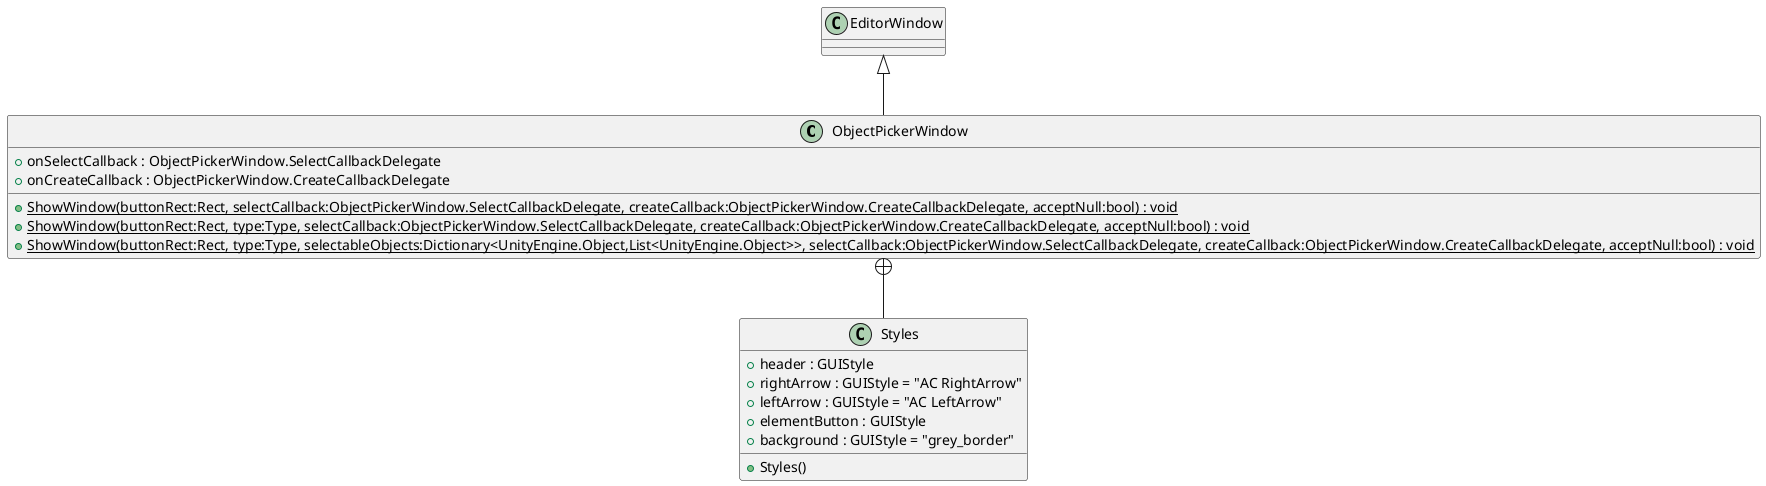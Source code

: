 @startuml
class ObjectPickerWindow {
    + onSelectCallback : ObjectPickerWindow.SelectCallbackDelegate
    + onCreateCallback : ObjectPickerWindow.CreateCallbackDelegate
    + {static} ShowWindow(buttonRect:Rect, selectCallback:ObjectPickerWindow.SelectCallbackDelegate, createCallback:ObjectPickerWindow.CreateCallbackDelegate, acceptNull:bool) : void
    + {static} ShowWindow(buttonRect:Rect, type:Type, selectCallback:ObjectPickerWindow.SelectCallbackDelegate, createCallback:ObjectPickerWindow.CreateCallbackDelegate, acceptNull:bool) : void
    + {static} ShowWindow(buttonRect:Rect, type:Type, selectableObjects:Dictionary<UnityEngine.Object,List<UnityEngine.Object>>, selectCallback:ObjectPickerWindow.SelectCallbackDelegate, createCallback:ObjectPickerWindow.CreateCallbackDelegate, acceptNull:bool) : void
}
class Styles {
    + header : GUIStyle
    + rightArrow : GUIStyle = "AC RightArrow"
    + leftArrow : GUIStyle = "AC LeftArrow"
    + elementButton : GUIStyle
    + background : GUIStyle = "grey_border"
    + Styles()
}
EditorWindow <|-- ObjectPickerWindow
ObjectPickerWindow +-- Styles
@enduml
